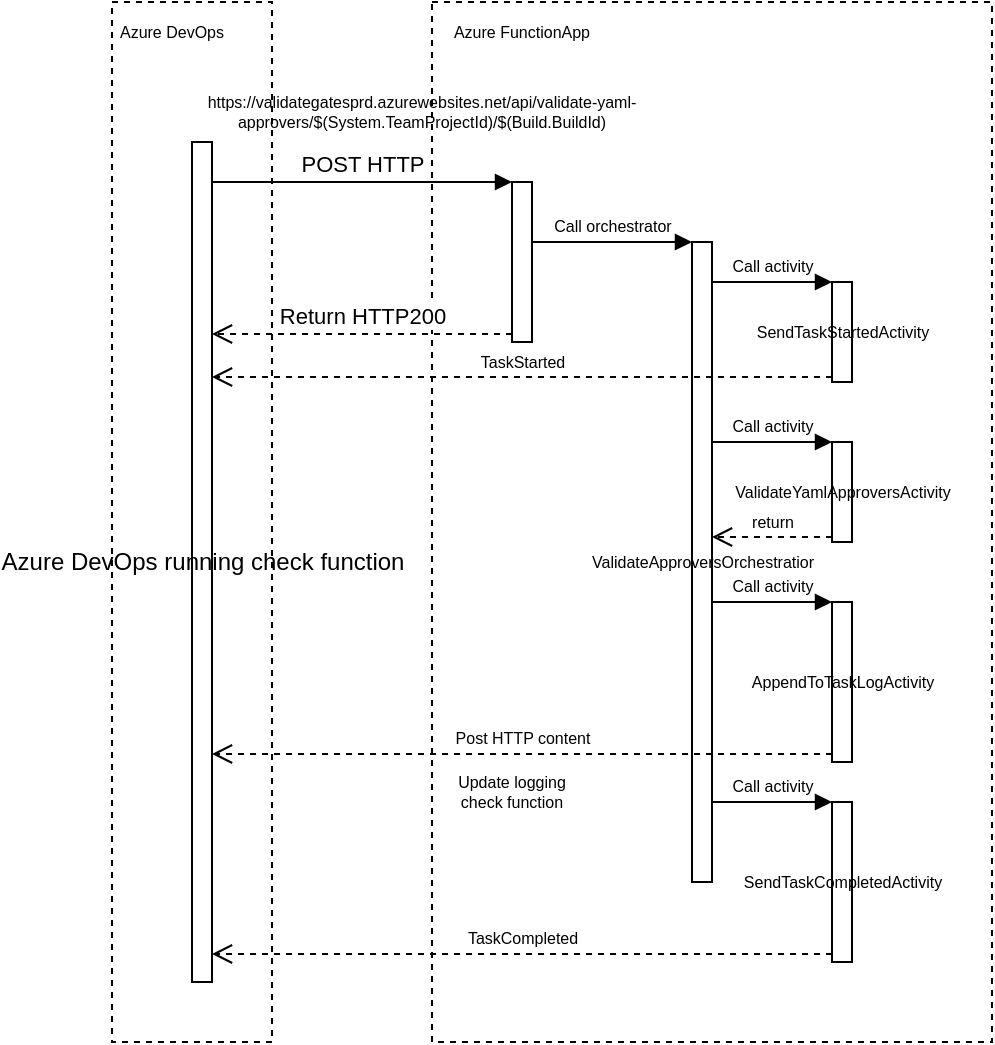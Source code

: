 <mxfile version="20.2.3" type="device"><diagram id="swo0aDGz9ZTrG2q9wjvP" name="Page-1"><mxGraphModel dx="1185" dy="721" grid="1" gridSize="10" guides="1" tooltips="1" connect="1" arrows="1" fold="1" page="1" pageScale="1" pageWidth="1654" pageHeight="1169" math="0" shadow="0"><root><mxCell id="0"/><mxCell id="1" parent="0"/><mxCell id="ctAyIQcQ8JpGYle_y81--28" value="" style="rounded=0;whiteSpace=wrap;html=1;fontSize=8;labelBackgroundColor=none;textOpacity=60;labelBorderColor=none;gradientColor=none;dashed=1;" vertex="1" parent="1"><mxGeometry x="430" y="190" width="280" height="520" as="geometry"/></mxCell><mxCell id="ctAyIQcQ8JpGYle_y81--27" value="" style="rounded=0;whiteSpace=wrap;html=1;fontSize=8;dashed=1;" vertex="1" parent="1"><mxGeometry x="270" y="190" width="80" height="520" as="geometry"/></mxCell><mxCell id="ctAyIQcQ8JpGYle_y81--1" value="Azure DevOps running check function" style="html=1;points=[];perimeter=orthogonalPerimeter;" vertex="1" parent="1"><mxGeometry x="310" y="260" width="10" height="420" as="geometry"/></mxCell><mxCell id="ctAyIQcQ8JpGYle_y81--3" value="" style="html=1;points=[];perimeter=orthogonalPerimeter;" vertex="1" parent="1"><mxGeometry x="470" y="280" width="10" height="80" as="geometry"/></mxCell><mxCell id="ctAyIQcQ8JpGYle_y81--4" value="POST HTTP" style="html=1;verticalAlign=bottom;endArrow=block;entryX=0;entryY=0;rounded=0;" edge="1" target="ctAyIQcQ8JpGYle_y81--3" parent="1" source="ctAyIQcQ8JpGYle_y81--1"><mxGeometry relative="1" as="geometry"><mxPoint x="400" y="280" as="sourcePoint"/></mxGeometry></mxCell><mxCell id="ctAyIQcQ8JpGYle_y81--5" value="Return HTTP200" style="html=1;verticalAlign=bottom;endArrow=open;dashed=1;endSize=8;exitX=0;exitY=0.95;rounded=0;" edge="1" source="ctAyIQcQ8JpGYle_y81--3" parent="1"><mxGeometry relative="1" as="geometry"><mxPoint x="320" y="356" as="targetPoint"/></mxGeometry></mxCell><mxCell id="ctAyIQcQ8JpGYle_y81--7" value="https://validategatesprd.azurewebsites.net/api/validate-yaml-approvers/$(System.TeamProjectId)/$(Build.BuildId)" style="text;html=1;strokeColor=none;fillColor=none;align=center;verticalAlign=middle;whiteSpace=wrap;rounded=0;fontSize=8;" vertex="1" parent="1"><mxGeometry x="230" y="230" width="390" height="30" as="geometry"/></mxCell><mxCell id="ctAyIQcQ8JpGYle_y81--8" value="ValidateApproversOrchestratior" style="html=1;points=[];perimeter=orthogonalPerimeter;fontSize=8;" vertex="1" parent="1"><mxGeometry x="560" y="310" width="10" height="320" as="geometry"/></mxCell><mxCell id="ctAyIQcQ8JpGYle_y81--9" value="Call orchestrator" style="html=1;verticalAlign=bottom;endArrow=block;entryX=0;entryY=0;rounded=0;fontSize=8;exitX=0.957;exitY=0.375;exitDx=0;exitDy=0;exitPerimeter=0;" edge="1" target="ctAyIQcQ8JpGYle_y81--8" parent="1" source="ctAyIQcQ8JpGYle_y81--3"><mxGeometry relative="1" as="geometry"><mxPoint x="490" y="310" as="sourcePoint"/></mxGeometry></mxCell><mxCell id="ctAyIQcQ8JpGYle_y81--11" value="SendTaskStartedActivity" style="html=1;points=[];perimeter=orthogonalPerimeter;fontSize=8;" vertex="1" parent="1"><mxGeometry x="630" y="330" width="10" height="50" as="geometry"/></mxCell><mxCell id="ctAyIQcQ8JpGYle_y81--12" value="Call activity" style="html=1;verticalAlign=bottom;endArrow=block;entryX=0;entryY=0;rounded=0;fontSize=8;" edge="1" target="ctAyIQcQ8JpGYle_y81--11" parent="1"><mxGeometry relative="1" as="geometry"><mxPoint x="570" y="330" as="sourcePoint"/></mxGeometry></mxCell><mxCell id="ctAyIQcQ8JpGYle_y81--13" value="TaskStarted" style="html=1;verticalAlign=bottom;endArrow=open;dashed=1;endSize=8;exitX=0;exitY=0.95;rounded=0;fontSize=8;" edge="1" source="ctAyIQcQ8JpGYle_y81--11" parent="1" target="ctAyIQcQ8JpGYle_y81--1"><mxGeometry relative="1" as="geometry"><mxPoint x="520" y="360" as="targetPoint"/></mxGeometry></mxCell><mxCell id="ctAyIQcQ8JpGYle_y81--14" value="ValidateYamlApproversActivity" style="html=1;points=[];perimeter=orthogonalPerimeter;fontSize=8;" vertex="1" parent="1"><mxGeometry x="630" y="410" width="10" height="50" as="geometry"/></mxCell><mxCell id="ctAyIQcQ8JpGYle_y81--15" value="Call activity" style="html=1;verticalAlign=bottom;endArrow=block;entryX=0;entryY=0;rounded=0;fontSize=8;" edge="1" target="ctAyIQcQ8JpGYle_y81--14" parent="1"><mxGeometry relative="1" as="geometry"><mxPoint x="570" y="410" as="sourcePoint"/></mxGeometry></mxCell><mxCell id="ctAyIQcQ8JpGYle_y81--16" value="return" style="html=1;verticalAlign=bottom;endArrow=open;dashed=1;endSize=8;exitX=0;exitY=0.95;rounded=0;fontSize=8;" edge="1" source="ctAyIQcQ8JpGYle_y81--14" parent="1" target="ctAyIQcQ8JpGYle_y81--8"><mxGeometry relative="1" as="geometry"><mxPoint x="530" y="540" as="targetPoint"/></mxGeometry></mxCell><mxCell id="ctAyIQcQ8JpGYle_y81--20" value="AppendToTaskLogActivity" style="html=1;points=[];perimeter=orthogonalPerimeter;fontSize=8;" vertex="1" parent="1"><mxGeometry x="630" y="490" width="10" height="80" as="geometry"/></mxCell><mxCell id="ctAyIQcQ8JpGYle_y81--21" value="Call activity" style="html=1;verticalAlign=bottom;endArrow=block;entryX=0;entryY=0;rounded=0;fontSize=8;" edge="1" target="ctAyIQcQ8JpGYle_y81--20" parent="1" source="ctAyIQcQ8JpGYle_y81--8"><mxGeometry relative="1" as="geometry"><mxPoint x="590" y="490" as="sourcePoint"/></mxGeometry></mxCell><mxCell id="ctAyIQcQ8JpGYle_y81--22" value="Post HTTP content" style="html=1;verticalAlign=bottom;endArrow=open;dashed=1;endSize=8;exitX=0;exitY=0.95;rounded=0;fontSize=8;" edge="1" source="ctAyIQcQ8JpGYle_y81--20" parent="1" target="ctAyIQcQ8JpGYle_y81--1"><mxGeometry relative="1" as="geometry"><mxPoint x="560" y="556" as="targetPoint"/></mxGeometry></mxCell><mxCell id="ctAyIQcQ8JpGYle_y81--23" value="SendTaskCompletedActivity" style="html=1;points=[];perimeter=orthogonalPerimeter;fontSize=8;" vertex="1" parent="1"><mxGeometry x="630" y="590" width="10" height="80" as="geometry"/></mxCell><mxCell id="ctAyIQcQ8JpGYle_y81--24" value="Call activity" style="html=1;verticalAlign=bottom;endArrow=block;entryX=0;entryY=0;rounded=0;fontSize=8;" edge="1" target="ctAyIQcQ8JpGYle_y81--23" parent="1" source="ctAyIQcQ8JpGYle_y81--8"><mxGeometry relative="1" as="geometry"><mxPoint x="560" y="590" as="sourcePoint"/></mxGeometry></mxCell><mxCell id="ctAyIQcQ8JpGYle_y81--25" value="TaskCompleted" style="html=1;verticalAlign=bottom;endArrow=open;dashed=1;endSize=8;exitX=0;exitY=0.95;rounded=0;fontSize=8;" edge="1" source="ctAyIQcQ8JpGYle_y81--23" parent="1" target="ctAyIQcQ8JpGYle_y81--1"><mxGeometry relative="1" as="geometry"><mxPoint x="560" y="666" as="targetPoint"/></mxGeometry></mxCell><mxCell id="ctAyIQcQ8JpGYle_y81--29" value="Azure DevOps" style="text;html=1;strokeColor=none;fillColor=none;align=center;verticalAlign=middle;whiteSpace=wrap;rounded=0;dashed=1;labelBackgroundColor=none;labelBorderColor=none;fontSize=8;" vertex="1" parent="1"><mxGeometry x="270" y="190" width="60" height="30" as="geometry"/></mxCell><mxCell id="ctAyIQcQ8JpGYle_y81--30" value="Azure FunctionApp" style="text;html=1;strokeColor=none;fillColor=none;align=center;verticalAlign=middle;whiteSpace=wrap;rounded=0;dashed=1;labelBackgroundColor=none;labelBorderColor=none;fontSize=8;" vertex="1" parent="1"><mxGeometry x="435" y="190" width="80" height="30" as="geometry"/></mxCell><mxCell id="ctAyIQcQ8JpGYle_y81--31" value="Update logging check function" style="text;html=1;strokeColor=none;fillColor=none;align=center;verticalAlign=middle;whiteSpace=wrap;rounded=0;dashed=1;labelBackgroundColor=none;labelBorderColor=none;fontSize=8;" vertex="1" parent="1"><mxGeometry x="440" y="570" width="60" height="30" as="geometry"/></mxCell></root></mxGraphModel></diagram></mxfile>